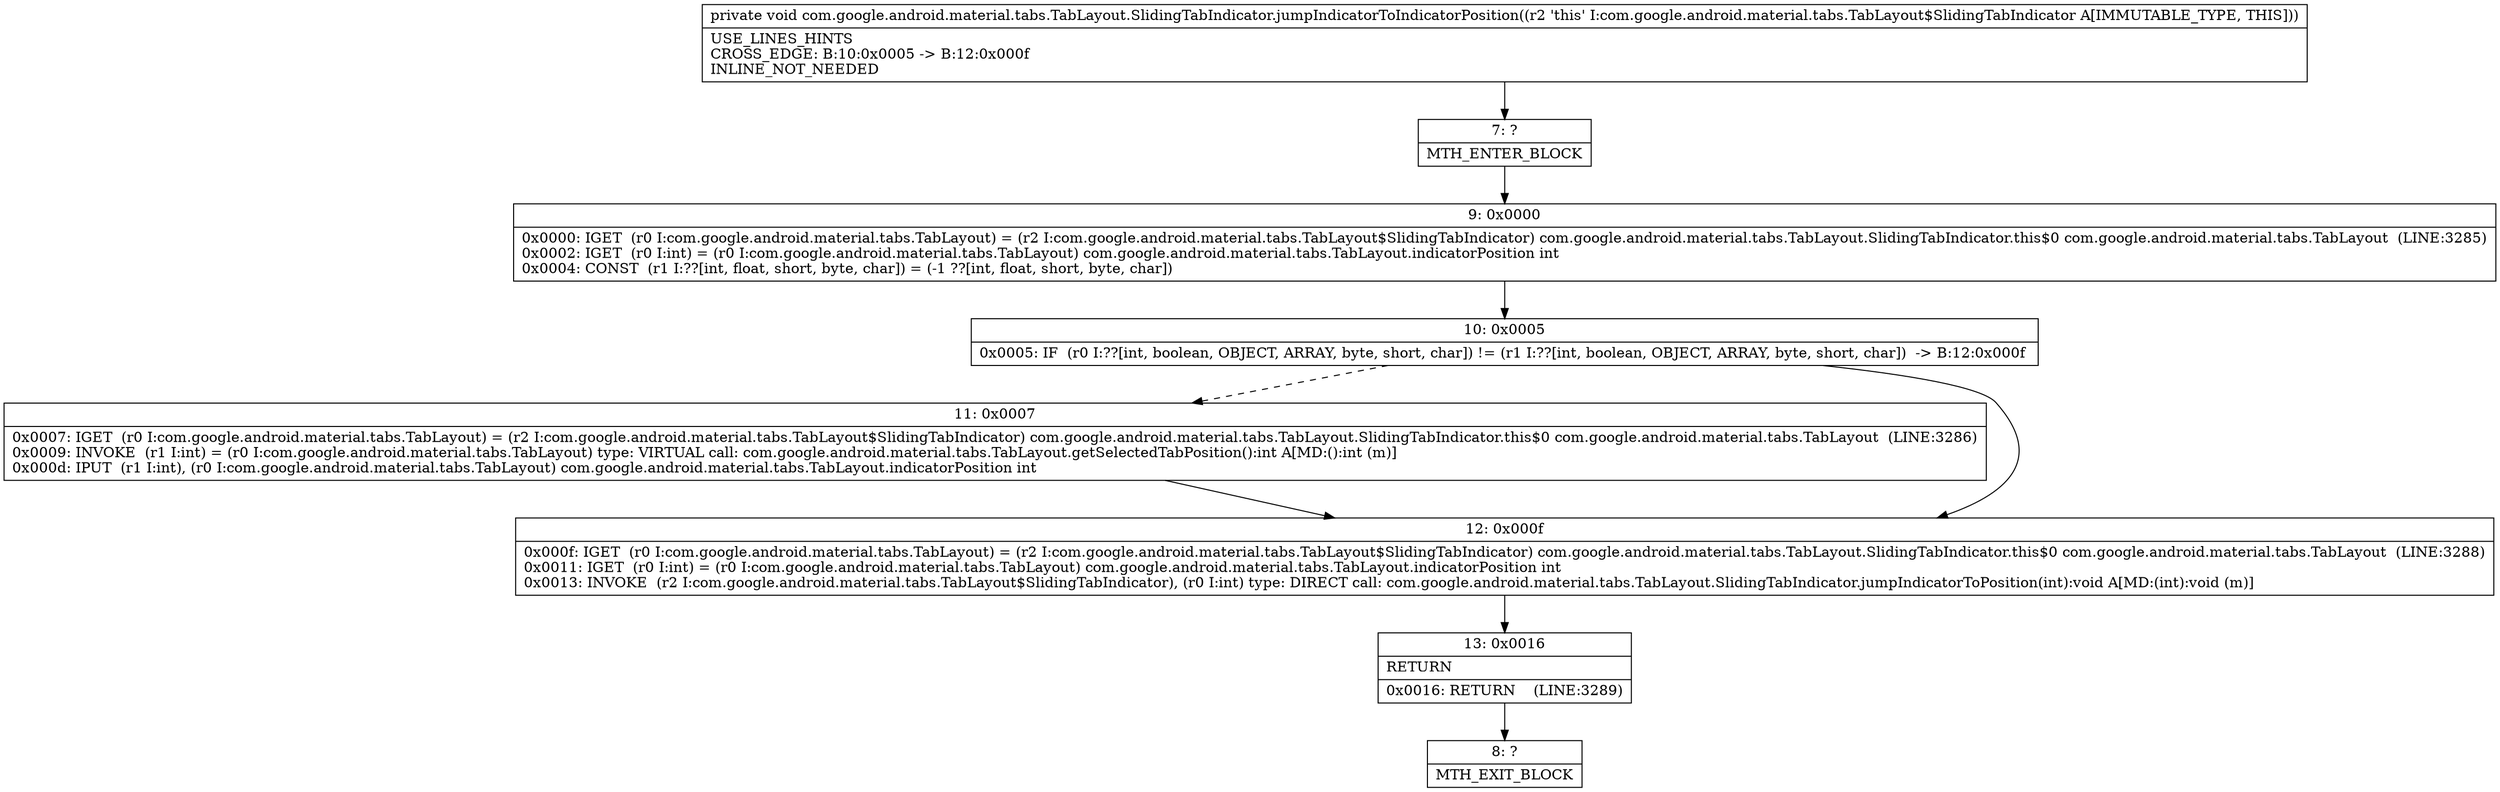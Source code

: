 digraph "CFG forcom.google.android.material.tabs.TabLayout.SlidingTabIndicator.jumpIndicatorToIndicatorPosition()V" {
Node_7 [shape=record,label="{7\:\ ?|MTH_ENTER_BLOCK\l}"];
Node_9 [shape=record,label="{9\:\ 0x0000|0x0000: IGET  (r0 I:com.google.android.material.tabs.TabLayout) = (r2 I:com.google.android.material.tabs.TabLayout$SlidingTabIndicator) com.google.android.material.tabs.TabLayout.SlidingTabIndicator.this$0 com.google.android.material.tabs.TabLayout  (LINE:3285)\l0x0002: IGET  (r0 I:int) = (r0 I:com.google.android.material.tabs.TabLayout) com.google.android.material.tabs.TabLayout.indicatorPosition int \l0x0004: CONST  (r1 I:??[int, float, short, byte, char]) = (\-1 ??[int, float, short, byte, char]) \l}"];
Node_10 [shape=record,label="{10\:\ 0x0005|0x0005: IF  (r0 I:??[int, boolean, OBJECT, ARRAY, byte, short, char]) != (r1 I:??[int, boolean, OBJECT, ARRAY, byte, short, char])  \-\> B:12:0x000f \l}"];
Node_11 [shape=record,label="{11\:\ 0x0007|0x0007: IGET  (r0 I:com.google.android.material.tabs.TabLayout) = (r2 I:com.google.android.material.tabs.TabLayout$SlidingTabIndicator) com.google.android.material.tabs.TabLayout.SlidingTabIndicator.this$0 com.google.android.material.tabs.TabLayout  (LINE:3286)\l0x0009: INVOKE  (r1 I:int) = (r0 I:com.google.android.material.tabs.TabLayout) type: VIRTUAL call: com.google.android.material.tabs.TabLayout.getSelectedTabPosition():int A[MD:():int (m)]\l0x000d: IPUT  (r1 I:int), (r0 I:com.google.android.material.tabs.TabLayout) com.google.android.material.tabs.TabLayout.indicatorPosition int \l}"];
Node_12 [shape=record,label="{12\:\ 0x000f|0x000f: IGET  (r0 I:com.google.android.material.tabs.TabLayout) = (r2 I:com.google.android.material.tabs.TabLayout$SlidingTabIndicator) com.google.android.material.tabs.TabLayout.SlidingTabIndicator.this$0 com.google.android.material.tabs.TabLayout  (LINE:3288)\l0x0011: IGET  (r0 I:int) = (r0 I:com.google.android.material.tabs.TabLayout) com.google.android.material.tabs.TabLayout.indicatorPosition int \l0x0013: INVOKE  (r2 I:com.google.android.material.tabs.TabLayout$SlidingTabIndicator), (r0 I:int) type: DIRECT call: com.google.android.material.tabs.TabLayout.SlidingTabIndicator.jumpIndicatorToPosition(int):void A[MD:(int):void (m)]\l}"];
Node_13 [shape=record,label="{13\:\ 0x0016|RETURN\l|0x0016: RETURN    (LINE:3289)\l}"];
Node_8 [shape=record,label="{8\:\ ?|MTH_EXIT_BLOCK\l}"];
MethodNode[shape=record,label="{private void com.google.android.material.tabs.TabLayout.SlidingTabIndicator.jumpIndicatorToIndicatorPosition((r2 'this' I:com.google.android.material.tabs.TabLayout$SlidingTabIndicator A[IMMUTABLE_TYPE, THIS]))  | USE_LINES_HINTS\lCROSS_EDGE: B:10:0x0005 \-\> B:12:0x000f\lINLINE_NOT_NEEDED\l}"];
MethodNode -> Node_7;Node_7 -> Node_9;
Node_9 -> Node_10;
Node_10 -> Node_11[style=dashed];
Node_10 -> Node_12;
Node_11 -> Node_12;
Node_12 -> Node_13;
Node_13 -> Node_8;
}

